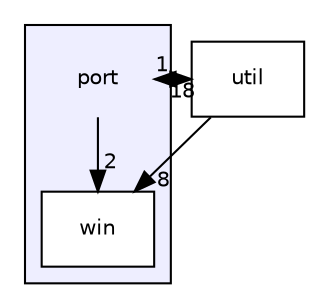 digraph "port" {
  compound=true
  node [ fontsize="10", fontname="Helvetica"];
  edge [ labelfontsize="10", labelfontname="Helvetica"];
  subgraph clusterdir_651562d8bf6cfd3e81eff5b570d7df50 {
    graph [ bgcolor="#eeeeff", pencolor="black", label="" URL="dir_651562d8bf6cfd3e81eff5b570d7df50.html"];
    dir_651562d8bf6cfd3e81eff5b570d7df50 [shape=plaintext label="port"];
    dir_76616454d8f6d998392a7d439283050d [shape=box label="win" color="black" fillcolor="white" style="filled" URL="dir_76616454d8f6d998392a7d439283050d.html"];
  }
  dir_23ec12649285f9fabf3a6b7380226c28 [shape=box label="util" URL="dir_23ec12649285f9fabf3a6b7380226c28.html"];
  dir_651562d8bf6cfd3e81eff5b570d7df50->dir_23ec12649285f9fabf3a6b7380226c28 [headlabel="1", labeldistance=1.5 headhref="dir_000008_000011.html"];
  dir_651562d8bf6cfd3e81eff5b570d7df50->dir_76616454d8f6d998392a7d439283050d [headlabel="2", labeldistance=1.5 headhref="dir_000008_000009.html"];
  dir_23ec12649285f9fabf3a6b7380226c28->dir_651562d8bf6cfd3e81eff5b570d7df50 [headlabel="18", labeldistance=1.5 headhref="dir_000011_000008.html"];
  dir_23ec12649285f9fabf3a6b7380226c28->dir_76616454d8f6d998392a7d439283050d [headlabel="8", labeldistance=1.5 headhref="dir_000011_000009.html"];
}
